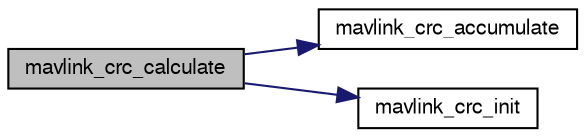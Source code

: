digraph "mavlink_crc_calculate"
{
  edge [fontname="FreeSans",fontsize="10",labelfontname="FreeSans",labelfontsize="10"];
  node [fontname="FreeSans",fontsize="10",shape=record];
  rankdir="LR";
  Node1 [label="mavlink_crc_calculate",height=0.2,width=0.4,color="black", fillcolor="grey75", style="filled", fontcolor="black"];
  Node1 -> Node2 [color="midnightblue",fontsize="10",style="solid",fontname="FreeSans"];
  Node2 [label="mavlink_crc_accumulate",height=0.2,width=0.4,color="black", fillcolor="white", style="filled",URL="$mavlink__decoder_8h.html#a2c0dd18813292f2b50e6a8538b4f11ed",tooltip="Accumulate the X.25 CRC by adding one char at a time. "];
  Node1 -> Node3 [color="midnightblue",fontsize="10",style="solid",fontname="FreeSans"];
  Node3 [label="mavlink_crc_init",height=0.2,width=0.4,color="black", fillcolor="white", style="filled",URL="$mavlink__decoder_8h.html#ad5394c74f2f0bf1f95b4f4fea574210a",tooltip="Initiliaze the buffer for the X.25 CRC. "];
}
